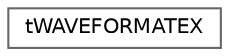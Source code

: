 digraph "Graphical Class Hierarchy"
{
 // LATEX_PDF_SIZE
  bgcolor="transparent";
  edge [fontname=Helvetica,fontsize=10,labelfontname=Helvetica,labelfontsize=10];
  node [fontname=Helvetica,fontsize=10,shape=box,height=0.2,width=0.4];
  rankdir="LR";
  Node0 [id="Node000000",label="tWAVEFORMATEX",height=0.2,width=0.4,color="grey40", fillcolor="white", style="filled",URL="$structt_w_a_v_e_f_o_r_m_a_t_e_x.html",tooltip=" "];
}
